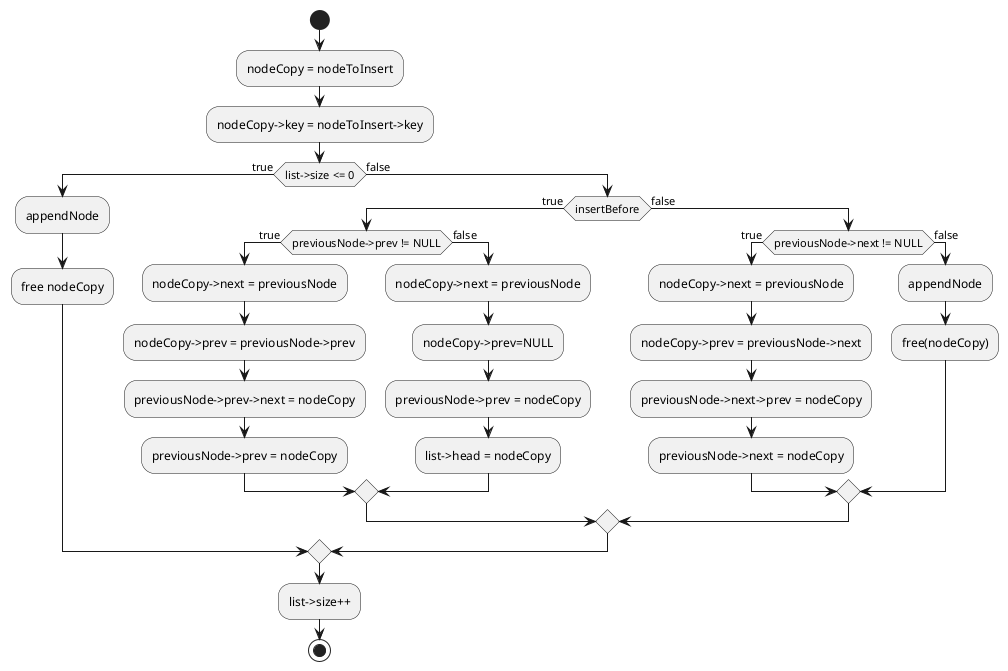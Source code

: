 @startuml
'https://plantuml.com/activity-diagram-beta

start
:nodeCopy = nodeToInsert;
:nodeCopy->key = nodeToInsert->key;

if(list->size <= 0) then (true)
    :appendNode;
    :free nodeCopy;
else (false)
    if(insertBefore) then (true)
        if(previousNode->prev != NULL) then (true)
            :nodeCopy->next = previousNode;
            :nodeCopy->prev = previousNode->prev;
            :previousNode->prev->next = nodeCopy;
            :previousNode->prev = nodeCopy;

        else (false)
            :nodeCopy->next = previousNode;
            :nodeCopy->prev=NULL;
            :previousNode->prev = nodeCopy;
            :list->head = nodeCopy;

        endif
    else (false)
        if(previousNode->next != NULL) then (true)
            :nodeCopy->next = previousNode;
            :nodeCopy->prev = previousNode->next;
            :previousNode->next->prev = nodeCopy;
            :previousNode->next = nodeCopy;

        else (false)
            :appendNode;
            :free(nodeCopy);
        endif

endif
endif

:list->size++;

stop

@enduml
